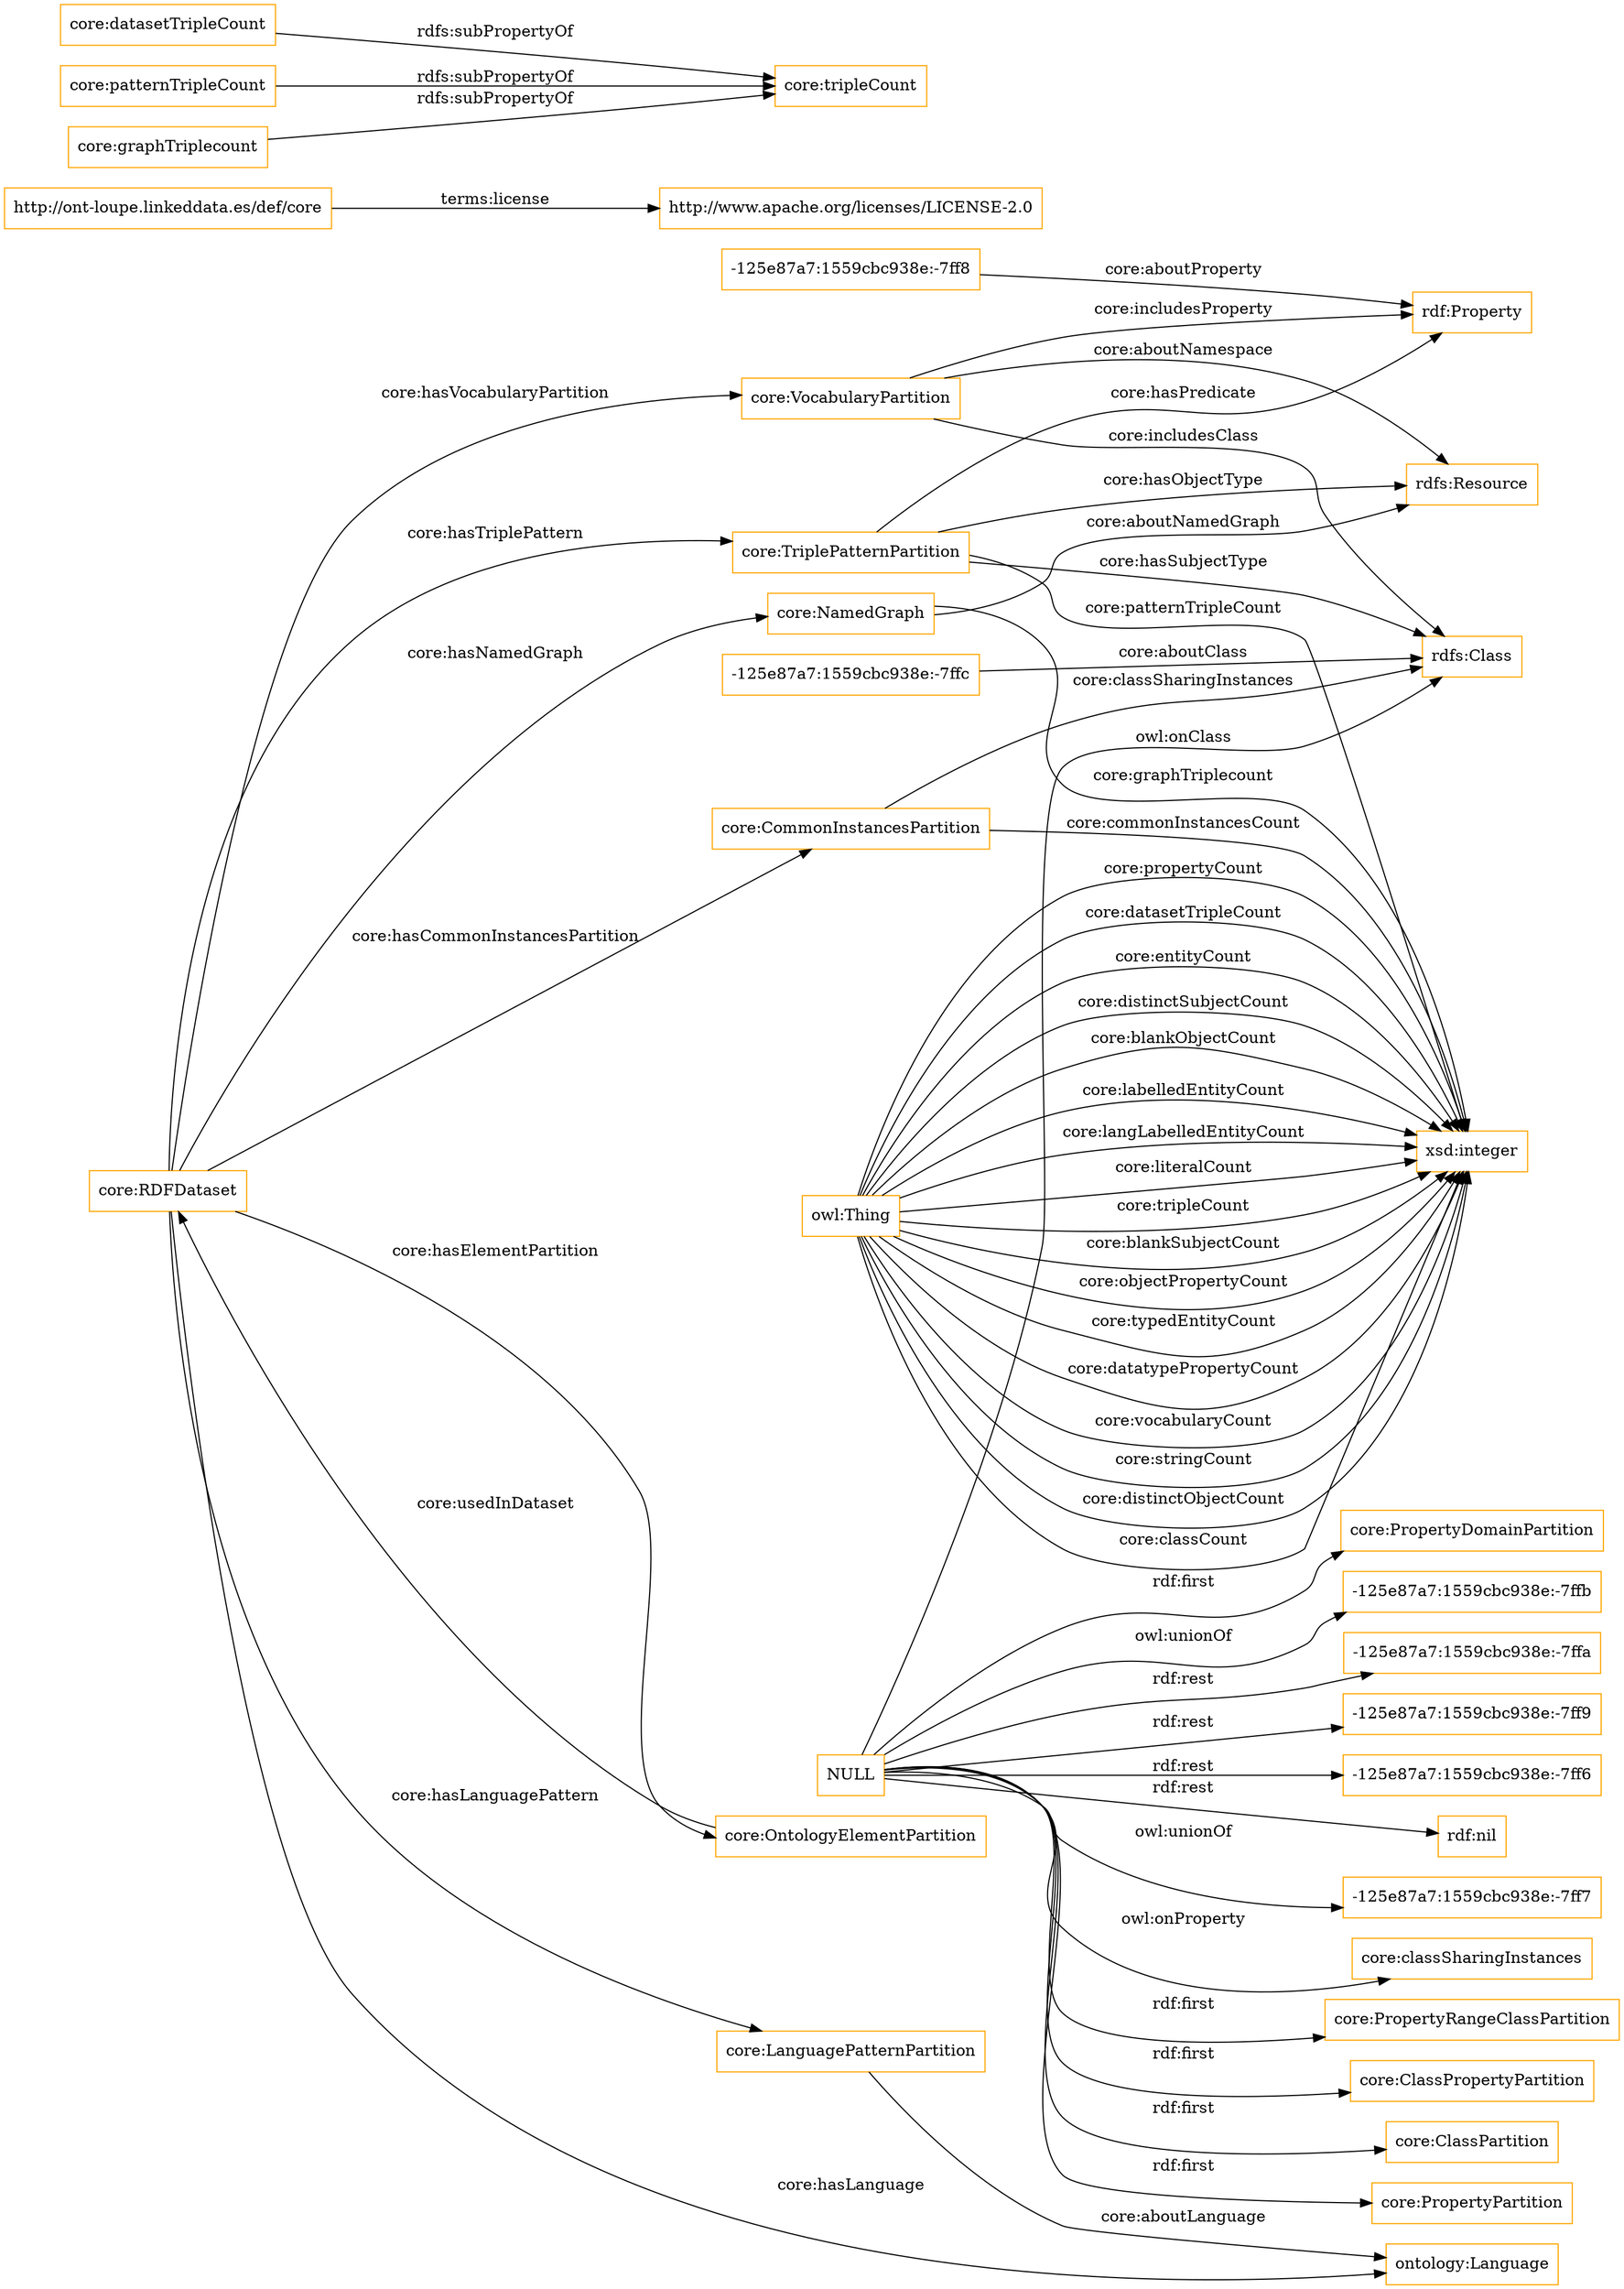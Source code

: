 digraph ar2dtool_diagram { 
rankdir=LR;
size="1501"
node [shape = rectangle, color="orange"]; "-125e87a7:1559cbc938e:-7ff8" "core:RDFDataset" "core:PropertyRangeClassPartition" "core:OntologyElementPartition" "core:ClassPropertyPartition" "rdfs:Resource" "core:ClassPartition" "core:CommonInstancesPartition" "core:NamedGraph" "rdfs:Class" "core:LanguagePatternPartition" "rdf:Property" "-125e87a7:1559cbc938e:-7ffc" "core:PropertyPartition" "core:TriplePatternPartition" "ontology:Language" "core:VocabularyPartition" "core:PropertyDomainPartition" ; /*classes style*/
	"http://ont-loupe.linkeddata.es/def/core" -> "http://www.apache.org/licenses/LICENSE-2.0" [ label = "terms:license" ];
	"core:datasetTripleCount" -> "core:tripleCount" [ label = "rdfs:subPropertyOf" ];
	"core:patternTripleCount" -> "core:tripleCount" [ label = "rdfs:subPropertyOf" ];
	"NULL" -> "core:PropertyPartition" [ label = "rdf:first" ];
	"NULL" -> "-125e87a7:1559cbc938e:-7ffb" [ label = "owl:unionOf" ];
	"NULL" -> "core:PropertyDomainPartition" [ label = "rdf:first" ];
	"NULL" -> "core:PropertyRangeClassPartition" [ label = "rdf:first" ];
	"NULL" -> "-125e87a7:1559cbc938e:-7ffa" [ label = "rdf:rest" ];
	"NULL" -> "core:ClassPartition" [ label = "rdf:first" ];
	"NULL" -> "-125e87a7:1559cbc938e:-7ff9" [ label = "rdf:rest" ];
	"NULL" -> "-125e87a7:1559cbc938e:-7ff6" [ label = "rdf:rest" ];
	"NULL" -> "rdf:nil" [ label = "rdf:rest" ];
	"NULL" -> "rdfs:Class" [ label = "owl:onClass" ];
	"NULL" -> "-125e87a7:1559cbc938e:-7ff7" [ label = "owl:unionOf" ];
	"NULL" -> "core:ClassPropertyPartition" [ label = "rdf:first" ];
	"NULL" -> "core:classSharingInstances" [ label = "owl:onProperty" ];
	"core:graphTriplecount" -> "core:tripleCount" [ label = "rdfs:subPropertyOf" ];
	"core:VocabularyPartition" -> "rdf:Property" [ label = "core:includesProperty" ];
	"owl:Thing" -> "xsd:integer" [ label = "core:tripleCount" ];
	"owl:Thing" -> "xsd:integer" [ label = "core:blankSubjectCount" ];
	"owl:Thing" -> "xsd:integer" [ label = "core:objectPropertyCount" ];
	"core:CommonInstancesPartition" -> "xsd:integer" [ label = "core:commonInstancesCount" ];
	"core:NamedGraph" -> "xsd:integer" [ label = "core:graphTriplecount" ];
	"core:RDFDataset" -> "core:TriplePatternPartition" [ label = "core:hasTriplePattern" ];
	"owl:Thing" -> "xsd:integer" [ label = "core:typedEntityCount" ];
	"core:RDFDataset" -> "core:VocabularyPartition" [ label = "core:hasVocabularyPartition" ];
	"core:NamedGraph" -> "rdfs:Resource" [ label = "core:aboutNamedGraph" ];
	"core:LanguagePatternPartition" -> "ontology:Language" [ label = "core:aboutLanguage" ];
	"owl:Thing" -> "xsd:integer" [ label = "core:datatypePropertyCount" ];
	"core:VocabularyPartition" -> "rdfs:Resource" [ label = "core:aboutNamespace" ];
	"owl:Thing" -> "xsd:integer" [ label = "core:vocabularyCount" ];
	"core:RDFDataset" -> "ontology:Language" [ label = "core:hasLanguage" ];
	"core:RDFDataset" -> "core:LanguagePatternPartition" [ label = "core:hasLanguagePattern" ];
	"-125e87a7:1559cbc938e:-7ff8" -> "rdf:Property" [ label = "core:aboutProperty" ];
	"owl:Thing" -> "xsd:integer" [ label = "core:stringCount" ];
	"-125e87a7:1559cbc938e:-7ffc" -> "rdfs:Class" [ label = "core:aboutClass" ];
	"owl:Thing" -> "xsd:integer" [ label = "core:distinctObjectCount" ];
	"core:TriplePatternPartition" -> "rdfs:Resource" [ label = "core:hasObjectType" ];
	"owl:Thing" -> "xsd:integer" [ label = "core:classCount" ];
	"core:TriplePatternPartition" -> "xsd:integer" [ label = "core:patternTripleCount" ];
	"core:VocabularyPartition" -> "rdfs:Class" [ label = "core:includesClass" ];
	"owl:Thing" -> "xsd:integer" [ label = "core:propertyCount" ];
	"core:CommonInstancesPartition" -> "rdfs:Class" [ label = "core:classSharingInstances" ];
	"owl:Thing" -> "xsd:integer" [ label = "core:datasetTripleCount" ];
	"owl:Thing" -> "xsd:integer" [ label = "core:entityCount" ];
	"core:OntologyElementPartition" -> "core:RDFDataset" [ label = "core:usedInDataset" ];
	"core:TriplePatternPartition" -> "rdf:Property" [ label = "core:hasPredicate" ];
	"core:RDFDataset" -> "core:CommonInstancesPartition" [ label = "core:hasCommonInstancesPartition" ];
	"owl:Thing" -> "xsd:integer" [ label = "core:distinctSubjectCount" ];
	"core:RDFDataset" -> "core:OntologyElementPartition" [ label = "core:hasElementPartition" ];
	"owl:Thing" -> "xsd:integer" [ label = "core:blankObjectCount" ];
	"core:TriplePatternPartition" -> "rdfs:Class" [ label = "core:hasSubjectType" ];
	"core:RDFDataset" -> "core:NamedGraph" [ label = "core:hasNamedGraph" ];
	"owl:Thing" -> "xsd:integer" [ label = "core:labelledEntityCount" ];
	"owl:Thing" -> "xsd:integer" [ label = "core:langLabelledEntityCount" ];
	"owl:Thing" -> "xsd:integer" [ label = "core:literalCount" ];

}
